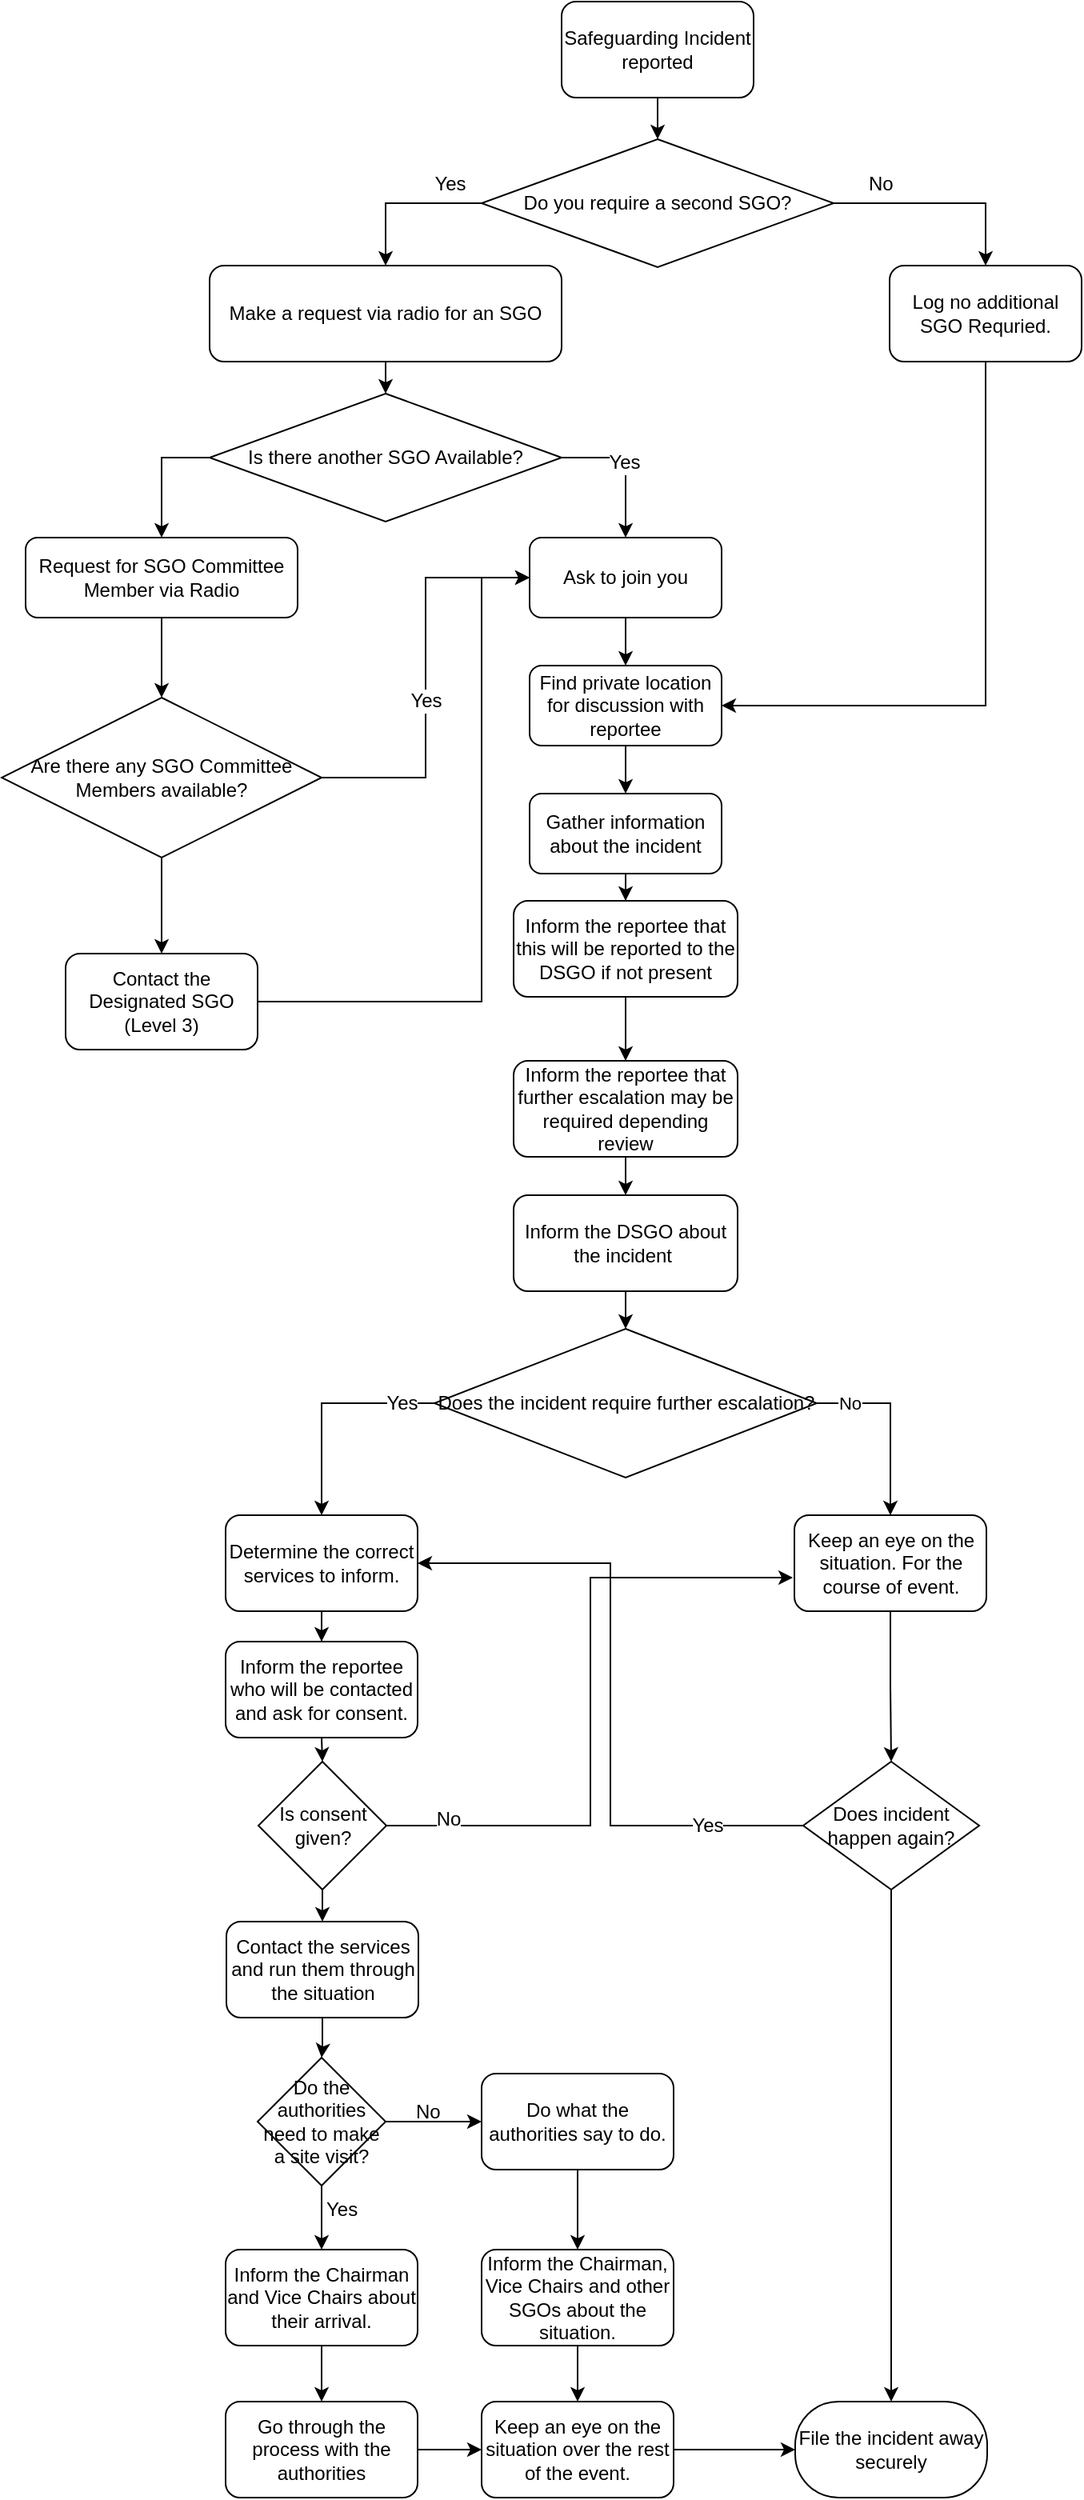 <mxfile version="10.6.0" type="google"><diagram id="flkF2Iy0etkTi1uC3waN" name="Page-1"><mxGraphModel dx="2034" dy="1124" grid="1" gridSize="10" guides="1" tooltips="1" connect="1" arrows="1" fold="1" page="1" pageScale="1" pageWidth="1169" pageHeight="1654" math="0" shadow="0"><root><mxCell id="0"/><mxCell id="1" parent="0"/><mxCell id="q5NcY9ODzvQHPZhjs3Rm-5" style="edgeStyle=orthogonalEdgeStyle;rounded=0;orthogonalLoop=1;jettySize=auto;html=1;exitX=0.5;exitY=1;exitDx=0;exitDy=0;entryX=0.5;entryY=0;entryDx=0;entryDy=0;" edge="1" parent="1" source="q5NcY9ODzvQHPZhjs3Rm-1" target="q5NcY9ODzvQHPZhjs3Rm-2"><mxGeometry relative="1" as="geometry"/></mxCell><mxCell id="q5NcY9ODzvQHPZhjs3Rm-1" value="Safeguarding Incident reported" style="rounded=1;whiteSpace=wrap;html=1;" vertex="1" parent="1"><mxGeometry x="630" y="37" width="120" height="60" as="geometry"/></mxCell><mxCell id="q5NcY9ODzvQHPZhjs3Rm-6" style="edgeStyle=orthogonalEdgeStyle;rounded=0;orthogonalLoop=1;jettySize=auto;html=1;entryX=0.5;entryY=0;entryDx=0;entryDy=0;exitX=0;exitY=0.5;exitDx=0;exitDy=0;" edge="1" parent="1" source="q5NcY9ODzvQHPZhjs3Rm-2" target="q5NcY9ODzvQHPZhjs3Rm-11"><mxGeometry relative="1" as="geometry"><mxPoint x="510" y="187" as="targetPoint"/></mxGeometry></mxCell><mxCell id="q5NcY9ODzvQHPZhjs3Rm-8" value="Yes" style="text;html=1;resizable=0;points=[];align=center;verticalAlign=middle;labelBackgroundColor=#ffffff;" vertex="1" connectable="0" parent="q5NcY9ODzvQHPZhjs3Rm-6"><mxGeometry x="0.011" y="5" relative="1" as="geometry"><mxPoint x="30" y="-17" as="offset"/></mxGeometry></mxCell><mxCell id="q5NcY9ODzvQHPZhjs3Rm-7" style="edgeStyle=orthogonalEdgeStyle;rounded=0;orthogonalLoop=1;jettySize=auto;html=1;entryX=0.5;entryY=0;entryDx=0;entryDy=0;" edge="1" parent="1" source="q5NcY9ODzvQHPZhjs3Rm-2" target="q5NcY9ODzvQHPZhjs3Rm-10"><mxGeometry relative="1" as="geometry"><mxPoint x="900" y="187" as="targetPoint"/></mxGeometry></mxCell><mxCell id="q5NcY9ODzvQHPZhjs3Rm-2" value="Do you require a second SGO?" style="rhombus;whiteSpace=wrap;html=1;" vertex="1" parent="1"><mxGeometry x="580" y="123" width="220" height="80" as="geometry"/></mxCell><mxCell id="q5NcY9ODzvQHPZhjs3Rm-9" value="No" style="text;html=1;resizable=0;points=[];autosize=1;align=left;verticalAlign=top;spacingTop=-4;" vertex="1" parent="1"><mxGeometry x="820" y="141" width="30" height="20" as="geometry"/></mxCell><mxCell id="q5NcY9ODzvQHPZhjs3Rm-53" style="edgeStyle=orthogonalEdgeStyle;rounded=0;orthogonalLoop=1;jettySize=auto;html=1;exitX=0.5;exitY=1;exitDx=0;exitDy=0;entryX=1;entryY=0.5;entryDx=0;entryDy=0;" edge="1" parent="1" source="q5NcY9ODzvQHPZhjs3Rm-10" target="q5NcY9ODzvQHPZhjs3Rm-34"><mxGeometry relative="1" as="geometry"/></mxCell><mxCell id="q5NcY9ODzvQHPZhjs3Rm-10" value="Log no additional SGO Requried." style="rounded=1;whiteSpace=wrap;html=1;comic=0;" vertex="1" parent="1"><mxGeometry x="835" y="202" width="120" height="60" as="geometry"/></mxCell><mxCell id="q5NcY9ODzvQHPZhjs3Rm-18" style="edgeStyle=orthogonalEdgeStyle;rounded=0;orthogonalLoop=1;jettySize=auto;html=1;exitX=0.5;exitY=1;exitDx=0;exitDy=0;entryX=0.5;entryY=0;entryDx=0;entryDy=0;" edge="1" parent="1" source="q5NcY9ODzvQHPZhjs3Rm-11" target="q5NcY9ODzvQHPZhjs3Rm-17"><mxGeometry relative="1" as="geometry"/></mxCell><mxCell id="q5NcY9ODzvQHPZhjs3Rm-11" value="Make a request via radio for an SGO" style="rounded=1;whiteSpace=wrap;html=1;comic=0;" vertex="1" parent="1"><mxGeometry x="410" y="202" width="220" height="60" as="geometry"/></mxCell><mxCell id="q5NcY9ODzvQHPZhjs3Rm-20" style="edgeStyle=orthogonalEdgeStyle;rounded=0;orthogonalLoop=1;jettySize=auto;html=1;exitX=1;exitY=0.5;exitDx=0;exitDy=0;entryX=0.5;entryY=0;entryDx=0;entryDy=0;" edge="1" parent="1" source="q5NcY9ODzvQHPZhjs3Rm-17" target="q5NcY9ODzvQHPZhjs3Rm-19"><mxGeometry relative="1" as="geometry"/></mxCell><mxCell id="q5NcY9ODzvQHPZhjs3Rm-28" value="Yes&lt;br&gt;" style="text;html=1;resizable=0;points=[];align=center;verticalAlign=middle;labelBackgroundColor=#ffffff;" vertex="1" connectable="0" parent="q5NcY9ODzvQHPZhjs3Rm-20"><mxGeometry x="-0.133" y="-3" relative="1" as="geometry"><mxPoint as="offset"/></mxGeometry></mxCell><mxCell id="q5NcY9ODzvQHPZhjs3Rm-22" style="edgeStyle=orthogonalEdgeStyle;rounded=0;orthogonalLoop=1;jettySize=auto;html=1;exitX=0;exitY=0.5;exitDx=0;exitDy=0;entryX=0.5;entryY=0;entryDx=0;entryDy=0;" edge="1" parent="1" target="q5NcY9ODzvQHPZhjs3Rm-21"><mxGeometry relative="1" as="geometry"><mxPoint x="465" y="322" as="sourcePoint"/><Array as="points"><mxPoint x="380" y="322"/></Array></mxGeometry></mxCell><mxCell id="q5NcY9ODzvQHPZhjs3Rm-27" value="No" style="text;html=1;resizable=0;points=[];align=center;verticalAlign=middle;labelBackgroundColor=#ffffff;" vertex="1" connectable="0" parent="q5NcY9ODzvQHPZhjs3Rm-22"><mxGeometry x="-0.644" y="2" relative="1" as="geometry"><mxPoint as="offset"/></mxGeometry></mxCell><mxCell id="q5NcY9ODzvQHPZhjs3Rm-17" value="Is there another SGO Available?" style="rhombus;whiteSpace=wrap;html=1;rounded=0;comic=0;" vertex="1" parent="1"><mxGeometry x="410" y="282" width="220" height="80" as="geometry"/></mxCell><mxCell id="q5NcY9ODzvQHPZhjs3Rm-35" value="" style="edgeStyle=orthogonalEdgeStyle;rounded=0;orthogonalLoop=1;jettySize=auto;html=1;" edge="1" parent="1" source="q5NcY9ODzvQHPZhjs3Rm-19" target="q5NcY9ODzvQHPZhjs3Rm-34"><mxGeometry relative="1" as="geometry"/></mxCell><mxCell id="q5NcY9ODzvQHPZhjs3Rm-19" value="Ask to join you" style="rounded=1;whiteSpace=wrap;html=1;comic=0;" vertex="1" parent="1"><mxGeometry x="610" y="372" width="120" height="50" as="geometry"/></mxCell><mxCell id="q5NcY9ODzvQHPZhjs3Rm-37" value="" style="edgeStyle=orthogonalEdgeStyle;rounded=0;orthogonalLoop=1;jettySize=auto;html=1;" edge="1" parent="1" source="q5NcY9ODzvQHPZhjs3Rm-34" target="q5NcY9ODzvQHPZhjs3Rm-36"><mxGeometry relative="1" as="geometry"/></mxCell><mxCell id="q5NcY9ODzvQHPZhjs3Rm-34" value="Find private location for discussion with reportee" style="rounded=1;whiteSpace=wrap;html=1;comic=0;" vertex="1" parent="1"><mxGeometry x="610" y="452" width="120" height="50" as="geometry"/></mxCell><mxCell id="q5NcY9ODzvQHPZhjs3Rm-48" value="" style="edgeStyle=orthogonalEdgeStyle;rounded=0;orthogonalLoop=1;jettySize=auto;html=1;" edge="1" parent="1" source="q5NcY9ODzvQHPZhjs3Rm-36" target="q5NcY9ODzvQHPZhjs3Rm-47"><mxGeometry relative="1" as="geometry"/></mxCell><mxCell id="q5NcY9ODzvQHPZhjs3Rm-36" value="Gather information about the incident" style="rounded=1;whiteSpace=wrap;html=1;comic=0;" vertex="1" parent="1"><mxGeometry x="610" y="532" width="120" height="50" as="geometry"/></mxCell><mxCell id="q5NcY9ODzvQHPZhjs3Rm-52" value="" style="edgeStyle=orthogonalEdgeStyle;rounded=0;orthogonalLoop=1;jettySize=auto;html=1;" edge="1" parent="1" source="q5NcY9ODzvQHPZhjs3Rm-47" target="q5NcY9ODzvQHPZhjs3Rm-51"><mxGeometry relative="1" as="geometry"/></mxCell><mxCell id="q5NcY9ODzvQHPZhjs3Rm-47" value="Inform the reportee that this will be reported to the DSGO if not present" style="rounded=1;whiteSpace=wrap;html=1;comic=0;" vertex="1" parent="1"><mxGeometry x="600" y="599" width="140" height="60" as="geometry"/></mxCell><mxCell id="q5NcY9ODzvQHPZhjs3Rm-55" value="" style="edgeStyle=orthogonalEdgeStyle;rounded=0;orthogonalLoop=1;jettySize=auto;html=1;" edge="1" parent="1" source="q5NcY9ODzvQHPZhjs3Rm-51" target="q5NcY9ODzvQHPZhjs3Rm-54"><mxGeometry relative="1" as="geometry"/></mxCell><mxCell id="q5NcY9ODzvQHPZhjs3Rm-51" value="Inform the reportee that further escalation may be required depending review" style="rounded=1;whiteSpace=wrap;html=1;comic=0;" vertex="1" parent="1"><mxGeometry x="600" y="699" width="140" height="60" as="geometry"/></mxCell><mxCell id="q5NcY9ODzvQHPZhjs3Rm-57" style="edgeStyle=orthogonalEdgeStyle;rounded=0;orthogonalLoop=1;jettySize=auto;html=1;exitX=0.5;exitY=1;exitDx=0;exitDy=0;entryX=0.5;entryY=0;entryDx=0;entryDy=0;" edge="1" parent="1" source="q5NcY9ODzvQHPZhjs3Rm-54" target="q5NcY9ODzvQHPZhjs3Rm-56"><mxGeometry relative="1" as="geometry"/></mxCell><mxCell id="q5NcY9ODzvQHPZhjs3Rm-54" value="Inform the DSGO about the incident&amp;nbsp;" style="rounded=1;whiteSpace=wrap;html=1;comic=0;" vertex="1" parent="1"><mxGeometry x="600" y="783" width="140" height="60" as="geometry"/></mxCell><mxCell id="q5NcY9ODzvQHPZhjs3Rm-29" style="edgeStyle=orthogonalEdgeStyle;rounded=0;orthogonalLoop=1;jettySize=auto;html=1;exitX=0.5;exitY=1;exitDx=0;exitDy=0;entryX=0.5;entryY=0;entryDx=0;entryDy=0;" edge="1" parent="1" source="q5NcY9ODzvQHPZhjs3Rm-21" target="q5NcY9ODzvQHPZhjs3Rm-24"><mxGeometry relative="1" as="geometry"/></mxCell><mxCell id="q5NcY9ODzvQHPZhjs3Rm-21" value="Request for SGO Committee Member via Radio" style="rounded=1;whiteSpace=wrap;html=1;comic=0;" vertex="1" parent="1"><mxGeometry x="295" y="372" width="170" height="50" as="geometry"/></mxCell><mxCell id="q5NcY9ODzvQHPZhjs3Rm-25" style="edgeStyle=orthogonalEdgeStyle;rounded=0;orthogonalLoop=1;jettySize=auto;html=1;exitX=1;exitY=0.5;exitDx=0;exitDy=0;entryX=0;entryY=0.5;entryDx=0;entryDy=0;" edge="1" parent="1" source="q5NcY9ODzvQHPZhjs3Rm-24" target="q5NcY9ODzvQHPZhjs3Rm-19"><mxGeometry relative="1" as="geometry"/></mxCell><mxCell id="q5NcY9ODzvQHPZhjs3Rm-30" value="Yes" style="text;html=1;resizable=0;points=[];align=center;verticalAlign=middle;labelBackgroundColor=#ffffff;" vertex="1" connectable="0" parent="q5NcY9ODzvQHPZhjs3Rm-25"><mxGeometry x="-0.4" y="37" relative="1" as="geometry"><mxPoint x="37" y="-37" as="offset"/></mxGeometry></mxCell><mxCell id="q5NcY9ODzvQHPZhjs3Rm-31" style="edgeStyle=orthogonalEdgeStyle;rounded=0;orthogonalLoop=1;jettySize=auto;html=1;exitX=0.5;exitY=1;exitDx=0;exitDy=0;entryX=0.5;entryY=0;entryDx=0;entryDy=0;" edge="1" parent="1" source="q5NcY9ODzvQHPZhjs3Rm-24" target="q5NcY9ODzvQHPZhjs3Rm-26"><mxGeometry relative="1" as="geometry"/></mxCell><mxCell id="q5NcY9ODzvQHPZhjs3Rm-24" value="Are there any SGO Committee Members available?" style="rhombus;whiteSpace=wrap;html=1;rounded=0;comic=0;" vertex="1" parent="1"><mxGeometry x="280" y="472" width="200" height="100" as="geometry"/></mxCell><mxCell id="q5NcY9ODzvQHPZhjs3Rm-26" value="Contact the Designated SGO (Level 3)" style="rounded=1;whiteSpace=wrap;html=1;comic=0;" vertex="1" parent="1"><mxGeometry x="320" y="632" width="120" height="60" as="geometry"/></mxCell><mxCell id="q5NcY9ODzvQHPZhjs3Rm-61" style="edgeStyle=orthogonalEdgeStyle;rounded=0;orthogonalLoop=1;jettySize=auto;html=1;exitX=0;exitY=0.5;exitDx=0;exitDy=0;entryX=0.5;entryY=0;entryDx=0;entryDy=0;" edge="1" parent="1" source="q5NcY9ODzvQHPZhjs3Rm-56" target="q5NcY9ODzvQHPZhjs3Rm-58"><mxGeometry relative="1" as="geometry"/></mxCell><mxCell id="NKtE-ePoWb3CUa1dKReG-1" value="Yes" style="text;html=1;resizable=0;points=[];align=center;verticalAlign=middle;labelBackgroundColor=#ffffff;" connectable="0" vertex="1" parent="q5NcY9ODzvQHPZhjs3Rm-61"><mxGeometry x="-0.702" relative="1" as="geometry"><mxPoint as="offset"/></mxGeometry></mxCell><mxCell id="q5NcY9ODzvQHPZhjs3Rm-64" value="No" style="edgeStyle=orthogonalEdgeStyle;rounded=0;orthogonalLoop=1;jettySize=auto;html=1;exitX=1;exitY=0.5;exitDx=0;exitDy=0;" edge="1" parent="1" source="q5NcY9ODzvQHPZhjs3Rm-56" target="q5NcY9ODzvQHPZhjs3Rm-63"><mxGeometry x="-0.655" relative="1" as="geometry"><mxPoint as="offset"/></mxGeometry></mxCell><mxCell id="q5NcY9ODzvQHPZhjs3Rm-56" value="Does the incident require further escalation?" style="rhombus;whiteSpace=wrap;html=1;rounded=0;comic=0;" vertex="1" parent="1"><mxGeometry x="550.5" y="866.5" width="239" height="93" as="geometry"/></mxCell><mxCell id="q5NcY9ODzvQHPZhjs3Rm-60" value="" style="edgeStyle=orthogonalEdgeStyle;rounded=0;orthogonalLoop=1;jettySize=auto;html=1;" edge="1" parent="1" source="q5NcY9ODzvQHPZhjs3Rm-58" target="q5NcY9ODzvQHPZhjs3Rm-59"><mxGeometry relative="1" as="geometry"/></mxCell><mxCell id="q5NcY9ODzvQHPZhjs3Rm-58" value="Determine the correct services to inform." style="rounded=1;whiteSpace=wrap;html=1;comic=0;" vertex="1" parent="1"><mxGeometry x="420" y="983" width="120" height="60" as="geometry"/></mxCell><mxCell id="q5NcY9ODzvQHPZhjs3Rm-75" style="edgeStyle=orthogonalEdgeStyle;rounded=0;orthogonalLoop=1;jettySize=auto;html=1;exitX=0.5;exitY=1;exitDx=0;exitDy=0;entryX=0.5;entryY=0;entryDx=0;entryDy=0;" edge="1" parent="1" source="q5NcY9ODzvQHPZhjs3Rm-59" target="q5NcY9ODzvQHPZhjs3Rm-72"><mxGeometry relative="1" as="geometry"/></mxCell><mxCell id="q5NcY9ODzvQHPZhjs3Rm-59" value="Inform the reportee who will be contacted and ask for consent." style="rounded=1;whiteSpace=wrap;html=1;comic=0;" vertex="1" parent="1"><mxGeometry x="420" y="1062" width="120" height="60" as="geometry"/></mxCell><mxCell id="q5NcY9ODzvQHPZhjs3Rm-68" style="edgeStyle=orthogonalEdgeStyle;rounded=0;orthogonalLoop=1;jettySize=auto;html=1;exitX=0.5;exitY=1;exitDx=0;exitDy=0;entryX=0.5;entryY=0;entryDx=0;entryDy=0;" edge="1" parent="1" source="q5NcY9ODzvQHPZhjs3Rm-63" target="q5NcY9ODzvQHPZhjs3Rm-65"><mxGeometry relative="1" as="geometry"/></mxCell><mxCell id="q5NcY9ODzvQHPZhjs3Rm-63" value="Keep an eye on the situation. For the course of event." style="rounded=1;whiteSpace=wrap;html=1;comic=0;" vertex="1" parent="1"><mxGeometry x="775.5" y="983" width="120" height="60" as="geometry"/></mxCell><mxCell id="q5NcY9ODzvQHPZhjs3Rm-66" style="edgeStyle=orthogonalEdgeStyle;rounded=0;orthogonalLoop=1;jettySize=auto;html=1;exitX=0;exitY=0.5;exitDx=0;exitDy=0;entryX=1;entryY=0.5;entryDx=0;entryDy=0;" edge="1" parent="1" source="q5NcY9ODzvQHPZhjs3Rm-65" target="q5NcY9ODzvQHPZhjs3Rm-58"><mxGeometry relative="1" as="geometry"/></mxCell><mxCell id="q5NcY9ODzvQHPZhjs3Rm-67" value="Yes" style="text;html=1;resizable=0;points=[];align=center;verticalAlign=middle;labelBackgroundColor=#ffffff;" vertex="1" connectable="0" parent="q5NcY9ODzvQHPZhjs3Rm-66"><mxGeometry x="-0.504" y="1" relative="1" as="geometry"><mxPoint x="40" y="-1" as="offset"/></mxGeometry></mxCell><mxCell id="q5NcY9ODzvQHPZhjs3Rm-70" value="" style="edgeStyle=orthogonalEdgeStyle;rounded=0;orthogonalLoop=1;jettySize=auto;html=1;entryX=0.5;entryY=0;entryDx=0;entryDy=0;" edge="1" parent="1" source="q5NcY9ODzvQHPZhjs3Rm-65" target="q5NcY9ODzvQHPZhjs3Rm-71"><mxGeometry relative="1" as="geometry"><mxPoint x="835.5" y="1243" as="targetPoint"/></mxGeometry></mxCell><mxCell id="q5NcY9ODzvQHPZhjs3Rm-65" value="Does incident happen again?" style="rhombus;whiteSpace=wrap;html=1;rounded=0;comic=0;" vertex="1" parent="1"><mxGeometry x="781" y="1137" width="110" height="80" as="geometry"/></mxCell><mxCell id="q5NcY9ODzvQHPZhjs3Rm-71" value="File the incident away securely" style="rounded=1;whiteSpace=wrap;html=1;comic=0;arcSize=45;" vertex="1" parent="1"><mxGeometry x="776" y="1537" width="120" height="60" as="geometry"/></mxCell><mxCell id="q5NcY9ODzvQHPZhjs3Rm-74" style="edgeStyle=orthogonalEdgeStyle;rounded=0;orthogonalLoop=1;jettySize=auto;html=1;exitX=1;exitY=0.5;exitDx=0;exitDy=0;entryX=-0.008;entryY=0.65;entryDx=0;entryDy=0;entryPerimeter=0;" edge="1" parent="1" source="q5NcY9ODzvQHPZhjs3Rm-72" target="q5NcY9ODzvQHPZhjs3Rm-63"><mxGeometry relative="1" as="geometry"/></mxCell><mxCell id="q5NcY9ODzvQHPZhjs3Rm-76" value="No" style="text;html=1;resizable=0;points=[];align=center;verticalAlign=middle;labelBackgroundColor=#ffffff;" vertex="1" connectable="0" parent="q5NcY9ODzvQHPZhjs3Rm-74"><mxGeometry x="-0.814" y="4" relative="1" as="geometry"><mxPoint as="offset"/></mxGeometry></mxCell><mxCell id="q5NcY9ODzvQHPZhjs3Rm-78" style="edgeStyle=orthogonalEdgeStyle;rounded=0;orthogonalLoop=1;jettySize=auto;html=1;exitX=0.5;exitY=1;exitDx=0;exitDy=0;entryX=0.5;entryY=0;entryDx=0;entryDy=0;" edge="1" parent="1" source="q5NcY9ODzvQHPZhjs3Rm-72" target="q5NcY9ODzvQHPZhjs3Rm-77"><mxGeometry relative="1" as="geometry"/></mxCell><mxCell id="q5NcY9ODzvQHPZhjs3Rm-72" value="Is consent given?" style="rhombus;whiteSpace=wrap;html=1;rounded=0;comic=0;" vertex="1" parent="1"><mxGeometry x="440.5" y="1137" width="80" height="80" as="geometry"/></mxCell><mxCell id="q5NcY9ODzvQHPZhjs3Rm-80" value="" style="edgeStyle=orthogonalEdgeStyle;rounded=0;orthogonalLoop=1;jettySize=auto;html=1;entryX=0.5;entryY=0;entryDx=0;entryDy=0;" edge="1" parent="1" source="q5NcY9ODzvQHPZhjs3Rm-77" target="q5NcY9ODzvQHPZhjs3Rm-81"><mxGeometry relative="1" as="geometry"><mxPoint x="480.5" y="1377" as="targetPoint"/></mxGeometry></mxCell><mxCell id="q5NcY9ODzvQHPZhjs3Rm-77" value="Contact the services and run them through the situation" style="rounded=1;whiteSpace=wrap;html=1;comic=0;" vertex="1" parent="1"><mxGeometry x="420.5" y="1237" width="120" height="60" as="geometry"/></mxCell><mxCell id="q5NcY9ODzvQHPZhjs3Rm-83" style="edgeStyle=orthogonalEdgeStyle;rounded=0;orthogonalLoop=1;jettySize=auto;html=1;exitX=0.5;exitY=1;exitDx=0;exitDy=0;entryX=0.5;entryY=0;entryDx=0;entryDy=0;" edge="1" parent="1" source="q5NcY9ODzvQHPZhjs3Rm-81" target="q5NcY9ODzvQHPZhjs3Rm-82"><mxGeometry relative="1" as="geometry"/></mxCell><mxCell id="q5NcY9ODzvQHPZhjs3Rm-88" style="edgeStyle=orthogonalEdgeStyle;rounded=0;orthogonalLoop=1;jettySize=auto;html=1;exitX=1;exitY=0.5;exitDx=0;exitDy=0;" edge="1" parent="1" source="q5NcY9ODzvQHPZhjs3Rm-81" target="q5NcY9ODzvQHPZhjs3Rm-84"><mxGeometry relative="1" as="geometry"/></mxCell><mxCell id="q5NcY9ODzvQHPZhjs3Rm-81" value="Do the authorities need to make a site visit?" style="rhombus;whiteSpace=wrap;html=1;rounded=0;comic=0;" vertex="1" parent="1"><mxGeometry x="440" y="1322" width="80" height="80" as="geometry"/></mxCell><mxCell id="q5NcY9ODzvQHPZhjs3Rm-92" value="" style="edgeStyle=orthogonalEdgeStyle;rounded=0;orthogonalLoop=1;jettySize=auto;html=1;" edge="1" parent="1" source="q5NcY9ODzvQHPZhjs3Rm-82" target="q5NcY9ODzvQHPZhjs3Rm-91"><mxGeometry relative="1" as="geometry"/></mxCell><mxCell id="q5NcY9ODzvQHPZhjs3Rm-82" value="Inform the Chairman and Vice Chairs about their arrival." style="rounded=1;whiteSpace=wrap;html=1;comic=0;" vertex="1" parent="1"><mxGeometry x="420" y="1442" width="120" height="60" as="geometry"/></mxCell><mxCell id="q5NcY9ODzvQHPZhjs3Rm-95" style="edgeStyle=orthogonalEdgeStyle;rounded=0;orthogonalLoop=1;jettySize=auto;html=1;exitX=1;exitY=0.5;exitDx=0;exitDy=0;entryX=0;entryY=0.5;entryDx=0;entryDy=0;" edge="1" parent="1" source="q5NcY9ODzvQHPZhjs3Rm-91" target="q5NcY9ODzvQHPZhjs3Rm-93"><mxGeometry relative="1" as="geometry"/></mxCell><mxCell id="q5NcY9ODzvQHPZhjs3Rm-91" value="Go through the process with the authorities" style="rounded=1;whiteSpace=wrap;html=1;comic=0;" vertex="1" parent="1"><mxGeometry x="420" y="1537" width="120" height="60" as="geometry"/></mxCell><mxCell id="q5NcY9ODzvQHPZhjs3Rm-87" value="" style="edgeStyle=orthogonalEdgeStyle;rounded=0;orthogonalLoop=1;jettySize=auto;html=1;" edge="1" parent="1" source="q5NcY9ODzvQHPZhjs3Rm-84" target="q5NcY9ODzvQHPZhjs3Rm-86"><mxGeometry relative="1" as="geometry"/></mxCell><mxCell id="q5NcY9ODzvQHPZhjs3Rm-84" value="Do what the authorities say to do." style="rounded=1;whiteSpace=wrap;html=1;comic=0;" vertex="1" parent="1"><mxGeometry x="580" y="1332" width="120" height="60" as="geometry"/></mxCell><mxCell id="q5NcY9ODzvQHPZhjs3Rm-94" value="" style="edgeStyle=orthogonalEdgeStyle;rounded=0;orthogonalLoop=1;jettySize=auto;html=1;" edge="1" parent="1" source="q5NcY9ODzvQHPZhjs3Rm-86" target="q5NcY9ODzvQHPZhjs3Rm-93"><mxGeometry relative="1" as="geometry"/></mxCell><mxCell id="q5NcY9ODzvQHPZhjs3Rm-86" value="Inform the Chairman, Vice Chairs and other SGOs about the situation." style="rounded=1;whiteSpace=wrap;html=1;comic=0;" vertex="1" parent="1"><mxGeometry x="580" y="1442" width="120" height="60" as="geometry"/></mxCell><mxCell id="q5NcY9ODzvQHPZhjs3Rm-96" style="edgeStyle=orthogonalEdgeStyle;rounded=0;orthogonalLoop=1;jettySize=auto;html=1;exitX=1;exitY=0.5;exitDx=0;exitDy=0;entryX=0;entryY=0.5;entryDx=0;entryDy=0;" edge="1" parent="1" source="q5NcY9ODzvQHPZhjs3Rm-93" target="q5NcY9ODzvQHPZhjs3Rm-71"><mxGeometry relative="1" as="geometry"/></mxCell><mxCell id="q5NcY9ODzvQHPZhjs3Rm-93" value="Keep an eye on the situation over the rest of the event." style="rounded=1;whiteSpace=wrap;html=1;comic=0;" vertex="1" parent="1"><mxGeometry x="580" y="1537" width="120" height="60" as="geometry"/></mxCell><mxCell id="q5NcY9ODzvQHPZhjs3Rm-89" value="No" style="text;html=1;resizable=0;points=[];autosize=1;align=left;verticalAlign=top;spacingTop=-4;" vertex="1" parent="1"><mxGeometry x="537" y="1346" width="30" height="20" as="geometry"/></mxCell><mxCell id="q5NcY9ODzvQHPZhjs3Rm-90" value="Yes" style="text;html=1;resizable=0;points=[];autosize=1;align=left;verticalAlign=top;spacingTop=-4;" vertex="1" parent="1"><mxGeometry x="480.5" y="1407" width="40" height="20" as="geometry"/></mxCell><mxCell id="NKtE-ePoWb3CUa1dKReG-5" value="" style="endArrow=classic;html=1;entryX=0;entryY=0.5;entryDx=0;entryDy=0;exitX=1;exitY=0.5;exitDx=0;exitDy=0;edgeStyle=orthogonalEdgeStyle;rounded=0;comic=0;" edge="1" parent="1" source="q5NcY9ODzvQHPZhjs3Rm-26" target="q5NcY9ODzvQHPZhjs3Rm-19"><mxGeometry width="50" height="50" relative="1" as="geometry"><mxPoint x="320" y="910" as="sourcePoint"/><mxPoint x="520" y="594" as="targetPoint"/><Array as="points"><mxPoint x="580" y="662"/><mxPoint x="580" y="397"/></Array></mxGeometry></mxCell></root></mxGraphModel></diagram></mxfile>